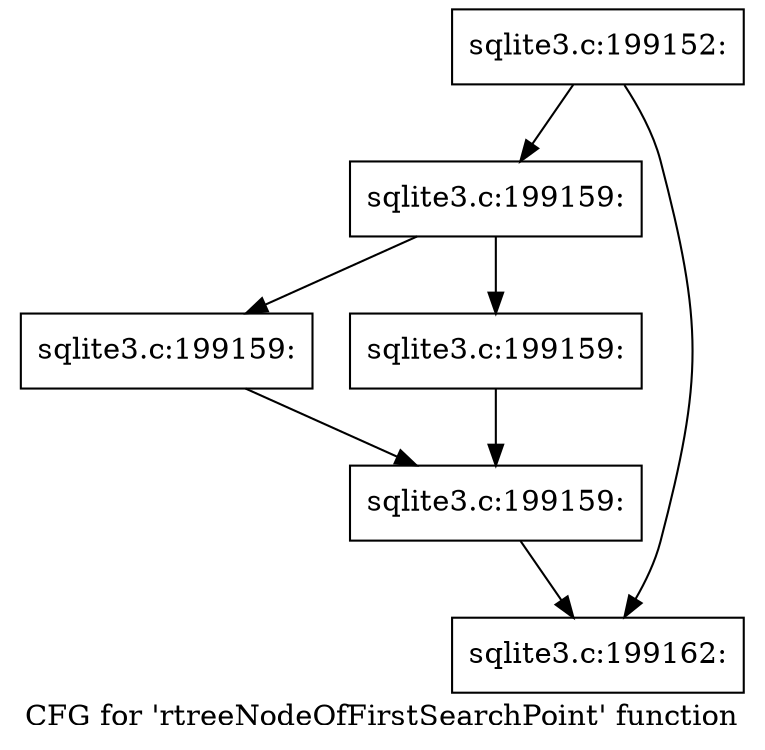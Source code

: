 digraph "CFG for 'rtreeNodeOfFirstSearchPoint' function" {
	label="CFG for 'rtreeNodeOfFirstSearchPoint' function";

	Node0x55c0fb538500 [shape=record,label="{sqlite3.c:199152:}"];
	Node0x55c0fb538500 -> Node0x55c0fb54ea10;
	Node0x55c0fb538500 -> Node0x55c0fb54ea60;
	Node0x55c0fb54ea10 [shape=record,label="{sqlite3.c:199159:}"];
	Node0x55c0fb54ea10 -> Node0x55c0fb54f1c0;
	Node0x55c0fb54ea10 -> Node0x55c0fb54f210;
	Node0x55c0fb54f1c0 [shape=record,label="{sqlite3.c:199159:}"];
	Node0x55c0fb54f1c0 -> Node0x55c0fb54f260;
	Node0x55c0fb54f210 [shape=record,label="{sqlite3.c:199159:}"];
	Node0x55c0fb54f210 -> Node0x55c0fb54f260;
	Node0x55c0fb54f260 [shape=record,label="{sqlite3.c:199159:}"];
	Node0x55c0fb54f260 -> Node0x55c0fb54ea60;
	Node0x55c0fb54ea60 [shape=record,label="{sqlite3.c:199162:}"];
}
